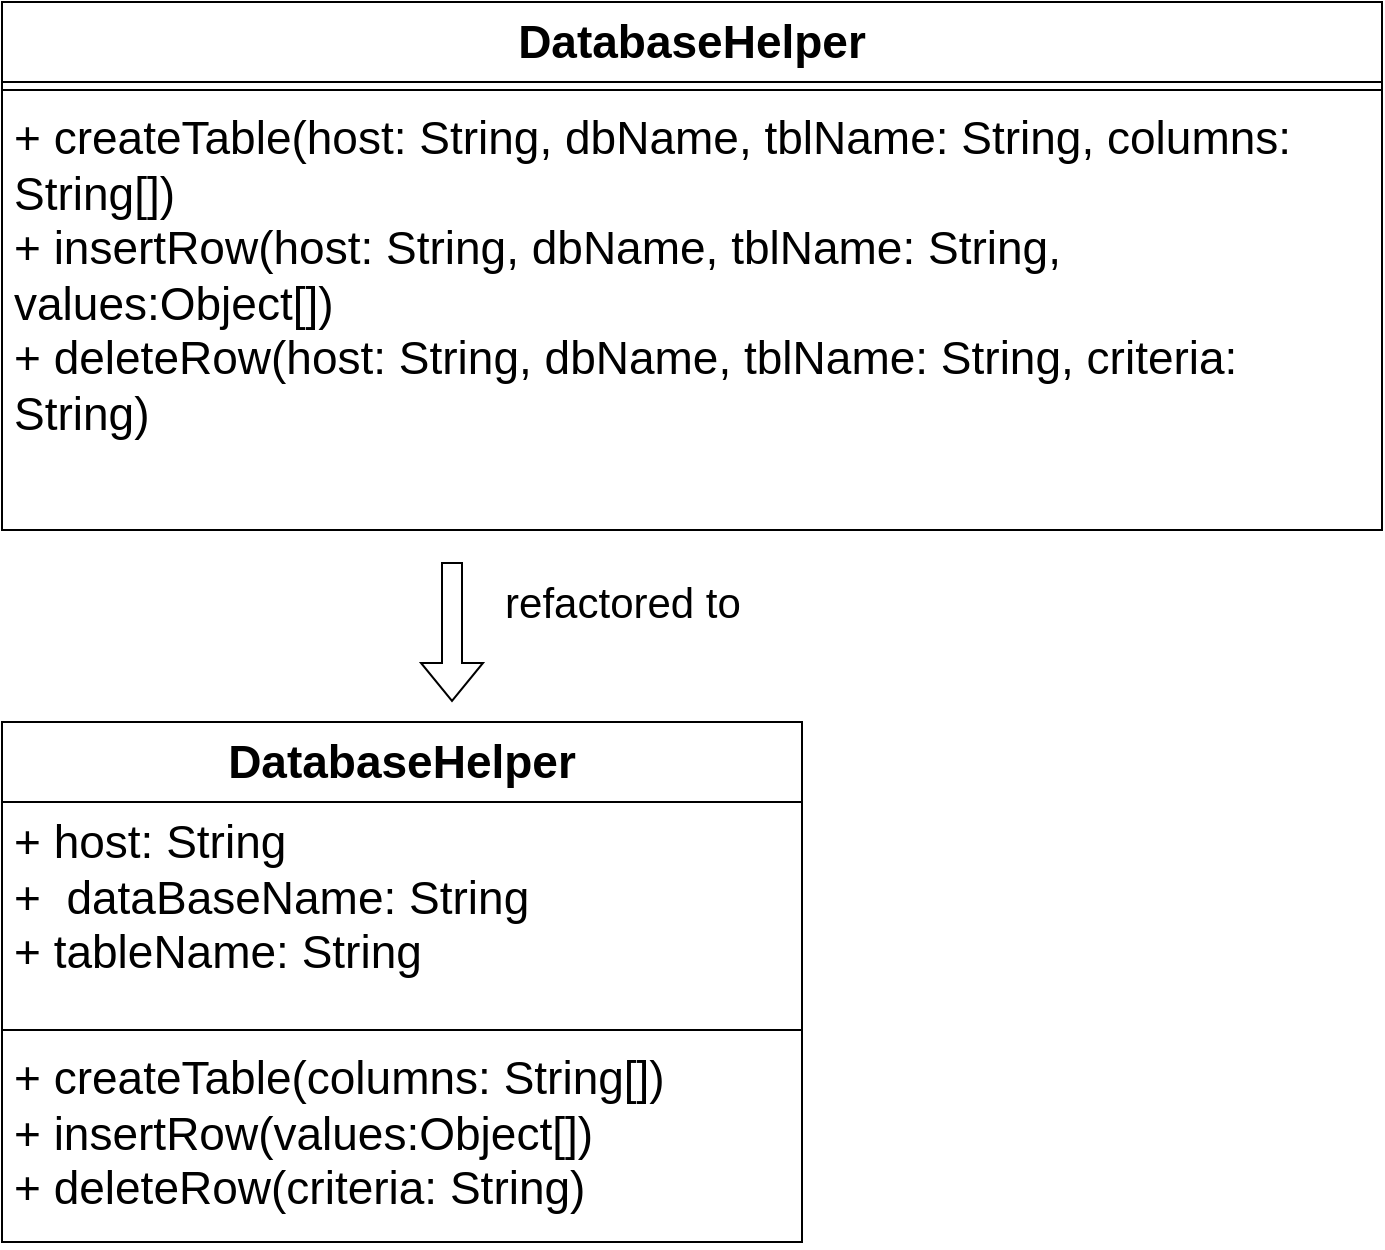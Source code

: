 <mxfile version="24.9.0">
  <diagram id="C5RBs43oDa-KdzZeNtuy" name="Page-1">
    <mxGraphModel dx="1853" dy="561" grid="1" gridSize="10" guides="1" tooltips="1" connect="1" arrows="1" fold="1" page="1" pageScale="1" pageWidth="827" pageHeight="1169" math="0" shadow="0">
      <root>
        <mxCell id="WIyWlLk6GJQsqaUBKTNV-0" />
        <mxCell id="WIyWlLk6GJQsqaUBKTNV-1" parent="WIyWlLk6GJQsqaUBKTNV-0" />
        <mxCell id="q5MoAWhynA4X8tI6t1yL-0" value="&lt;font style=&quot;font-size: 23px;&quot;&gt;DatabaseHelper&lt;/font&gt;" style="swimlane;fontStyle=1;align=center;verticalAlign=top;childLayout=stackLayout;horizontal=1;startSize=40;horizontalStack=0;resizeParent=1;resizeParentMax=0;resizeLast=0;collapsible=1;marginBottom=0;whiteSpace=wrap;html=1;" parent="WIyWlLk6GJQsqaUBKTNV-1" vertex="1">
          <mxGeometry x="-640" y="40" width="690" height="264" as="geometry" />
        </mxCell>
        <mxCell id="q5MoAWhynA4X8tI6t1yL-2" value="" style="line;strokeWidth=1;fillColor=none;align=left;verticalAlign=middle;spacingTop=-1;spacingLeft=3;spacingRight=3;rotatable=0;labelPosition=right;points=[];portConstraint=eastwest;strokeColor=inherit;" parent="q5MoAWhynA4X8tI6t1yL-0" vertex="1">
          <mxGeometry y="40" width="690" height="8" as="geometry" />
        </mxCell>
        <mxCell id="q5MoAWhynA4X8tI6t1yL-3" value="&lt;font style=&quot;font-size: 23px;&quot;&gt;+ createTable(host: String, dbName, tblName: String, columns: String[])&lt;/font&gt;&lt;div&gt;&lt;font style=&quot;font-size: 23px;&quot;&gt;+ insertRow&lt;span style=&quot;background-color: initial;&quot;&gt;(host: String,&amp;nbsp;&lt;/span&gt;dbName&lt;span style=&quot;background-color: initial;&quot;&gt;,&amp;nbsp;&lt;/span&gt;tblName&lt;span style=&quot;background-color: initial;&quot;&gt;: String, values:Object[])&lt;/span&gt;&lt;/font&gt;&lt;/div&gt;&lt;div&gt;&lt;font style=&quot;font-size: 23px;&quot;&gt;&lt;span style=&quot;background-color: initial;&quot;&gt;+ deleteRow&lt;/span&gt;&lt;span style=&quot;background-color: initial;&quot;&gt;(host: String,&amp;nbsp;&lt;/span&gt;dbName&lt;span style=&quot;background-color: initial;&quot;&gt;,&amp;nbsp;&lt;/span&gt;tblName&lt;span style=&quot;background-color: initial;&quot;&gt;: String, criteria: String)&lt;/span&gt;&lt;/font&gt;&lt;/div&gt;" style="text;strokeColor=none;fillColor=none;align=left;verticalAlign=top;spacingLeft=4;spacingRight=4;overflow=hidden;rotatable=0;points=[[0,0.5],[1,0.5]];portConstraint=eastwest;whiteSpace=wrap;html=1;" parent="q5MoAWhynA4X8tI6t1yL-0" vertex="1">
          <mxGeometry y="48" width="690" height="216" as="geometry" />
        </mxCell>
        <mxCell id="q5MoAWhynA4X8tI6t1yL-7" value="&lt;font style=&quot;font-size: 23px;&quot;&gt;DatabaseHelper&lt;/font&gt;" style="swimlane;fontStyle=1;align=center;verticalAlign=top;childLayout=stackLayout;horizontal=1;startSize=40;horizontalStack=0;resizeParent=1;resizeParentMax=0;resizeLast=0;collapsible=1;marginBottom=0;whiteSpace=wrap;html=1;" parent="WIyWlLk6GJQsqaUBKTNV-1" vertex="1">
          <mxGeometry x="-640" y="400" width="400" height="260" as="geometry" />
        </mxCell>
        <mxCell id="q5MoAWhynA4X8tI6t1yL-8" value="&lt;font style=&quot;font-size: 23px;&quot;&gt;+ host: String&lt;/font&gt;&lt;div&gt;&lt;font style=&quot;font-size: 23px;&quot;&gt;+&amp;nbsp; dataBaseName: String&lt;/font&gt;&lt;/div&gt;&lt;div&gt;&lt;font style=&quot;font-size: 23px;&quot;&gt;+ tableName: String&lt;/font&gt;&lt;/div&gt;" style="text;strokeColor=none;fillColor=none;align=left;verticalAlign=top;spacingLeft=4;spacingRight=4;overflow=hidden;rotatable=0;points=[[0,0.5],[1,0.5]];portConstraint=eastwest;whiteSpace=wrap;html=1;" parent="q5MoAWhynA4X8tI6t1yL-7" vertex="1">
          <mxGeometry y="40" width="400" height="110" as="geometry" />
        </mxCell>
        <mxCell id="q5MoAWhynA4X8tI6t1yL-9" value="" style="line;strokeWidth=1;fillColor=none;align=left;verticalAlign=middle;spacingTop=-1;spacingLeft=3;spacingRight=3;rotatable=0;labelPosition=right;points=[];portConstraint=eastwest;strokeColor=inherit;" parent="q5MoAWhynA4X8tI6t1yL-7" vertex="1">
          <mxGeometry y="150" width="400" height="8" as="geometry" />
        </mxCell>
        <mxCell id="q5MoAWhynA4X8tI6t1yL-10" value="&lt;font style=&quot;font-size: 23px;&quot;&gt;+ createTable(columns: String[])&lt;/font&gt;&lt;div&gt;&lt;font style=&quot;font-size: 23px;&quot;&gt;+ insertRow&lt;span style=&quot;background-color: initial;&quot;&gt;(values:Object[])&lt;/span&gt;&lt;/font&gt;&lt;/div&gt;&lt;div&gt;&lt;font style=&quot;font-size: 23px;&quot;&gt;&lt;span style=&quot;background-color: initial;&quot;&gt;+ deleteRow(&lt;/span&gt;&lt;span style=&quot;background-color: initial;&quot;&gt;criteria: String)&lt;/span&gt;&lt;/font&gt;&lt;/div&gt;" style="text;strokeColor=none;fillColor=none;align=left;verticalAlign=top;spacingLeft=4;spacingRight=4;overflow=hidden;rotatable=0;points=[[0,0.5],[1,0.5]];portConstraint=eastwest;whiteSpace=wrap;html=1;" parent="q5MoAWhynA4X8tI6t1yL-7" vertex="1">
          <mxGeometry y="158" width="400" height="102" as="geometry" />
        </mxCell>
        <mxCell id="aQshSGhnd059hc-EDatI-2" value="" style="shape=flexArrow;endArrow=classic;html=1;rounded=0;" edge="1" parent="WIyWlLk6GJQsqaUBKTNV-1">
          <mxGeometry width="50" height="50" relative="1" as="geometry">
            <mxPoint x="-415" y="320" as="sourcePoint" />
            <mxPoint x="-415" y="390" as="targetPoint" />
          </mxGeometry>
        </mxCell>
        <mxCell id="aQshSGhnd059hc-EDatI-4" value="refactored to" style="edgeLabel;html=1;align=center;verticalAlign=middle;resizable=0;points=[];fontSize=21;" vertex="1" connectable="0" parent="aQshSGhnd059hc-EDatI-2">
          <mxGeometry x="-0.457" y="-2" relative="1" as="geometry">
            <mxPoint x="87" y="1" as="offset" />
          </mxGeometry>
        </mxCell>
      </root>
    </mxGraphModel>
  </diagram>
</mxfile>

